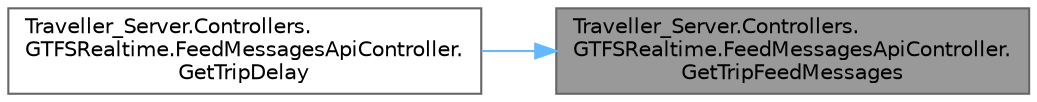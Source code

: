 digraph "Traveller_Server.Controllers.GTFSRealtime.FeedMessagesApiController.GetTripFeedMessages"
{
 // LATEX_PDF_SIZE
  bgcolor="transparent";
  edge [fontname=Helvetica,fontsize=10,labelfontname=Helvetica,labelfontsize=10];
  node [fontname=Helvetica,fontsize=10,shape=box,height=0.2,width=0.4];
  rankdir="RL";
  Node1 [label="Traveller_Server.Controllers.\lGTFSRealtime.FeedMessagesApiController.\lGetTripFeedMessages",height=0.2,width=0.4,color="gray40", fillcolor="grey60", style="filled", fontcolor="black",tooltip="Get all the feed messages from the associated Trip."];
  Node1 -> Node2 [dir="back",color="steelblue1",style="solid"];
  Node2 [label="Traveller_Server.Controllers.\lGTFSRealtime.FeedMessagesApiController.\lGetTripDelay",height=0.2,width=0.4,color="grey40", fillcolor="white", style="filled",URL="$class_traveller___server_1_1_controllers_1_1_g_t_f_s_realtime_1_1_feed_messages_api_controller.html#ab91f7fc1d8363bcb18fc2739b16a9ba6",tooltip="Function to get the delay of the specified trip."];
}
